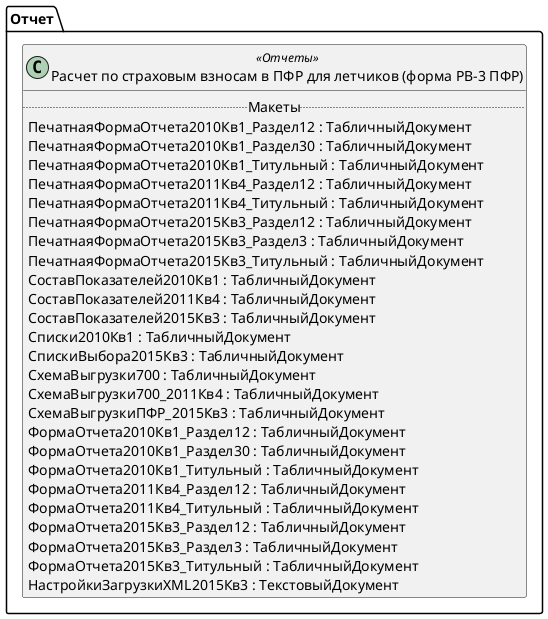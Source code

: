 ﻿@startuml РегламентированныйОтчетРВ3
'!include templates.wsd
'..\include templates.wsd
class Отчет.РегламентированныйОтчетРВ3 as "Расчет по страховым взносам в ПФР для летчиков (форма РВ-3 ПФР)" <<Отчеты>>
{
..Макеты..
ПечатнаяФормаОтчета2010Кв1_Раздел12 : ТабличныйДокумент
ПечатнаяФормаОтчета2010Кв1_Раздел30 : ТабличныйДокумент
ПечатнаяФормаОтчета2010Кв1_Титульный : ТабличныйДокумент
ПечатнаяФормаОтчета2011Кв4_Раздел12 : ТабличныйДокумент
ПечатнаяФормаОтчета2011Кв4_Титульный : ТабличныйДокумент
ПечатнаяФормаОтчета2015Кв3_Раздел12 : ТабличныйДокумент
ПечатнаяФормаОтчета2015Кв3_Раздел3 : ТабличныйДокумент
ПечатнаяФормаОтчета2015Кв3_Титульный : ТабличныйДокумент
СоставПоказателей2010Кв1 : ТабличныйДокумент
СоставПоказателей2011Кв4 : ТабличныйДокумент
СоставПоказателей2015Кв3 : ТабличныйДокумент
Списки2010Кв1 : ТабличныйДокумент
СпискиВыбора2015Кв3 : ТабличныйДокумент
СхемаВыгрузки700 : ТабличныйДокумент
СхемаВыгрузки700_2011Кв4 : ТабличныйДокумент
СхемаВыгрузкиПФР_2015Кв3 : ТабличныйДокумент
ФормаОтчета2010Кв1_Раздел12 : ТабличныйДокумент
ФормаОтчета2010Кв1_Раздел30 : ТабличныйДокумент
ФормаОтчета2010Кв1_Титульный : ТабличныйДокумент
ФормаОтчета2011Кв4_Раздел12 : ТабличныйДокумент
ФормаОтчета2011Кв4_Титульный : ТабличныйДокумент
ФормаОтчета2015Кв3_Раздел12 : ТабличныйДокумент
ФормаОтчета2015Кв3_Раздел3 : ТабличныйДокумент
ФормаОтчета2015Кв3_Титульный : ТабличныйДокумент
НастройкиЗагрузкиXML2015Кв3 : ТекстовыйДокумент
}
@enduml
